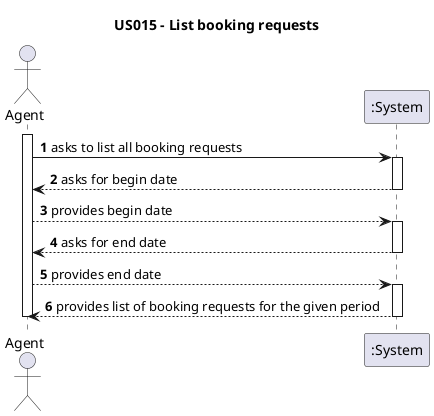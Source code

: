 @startuml
'https://plantuml.com/sequence-diagram

title US015 - List booking requests

autonumber

actor Agent as ag
participant ":System" as sys

activate ag
ag -> sys : asks to list all booking requests
activate sys
sys --> ag : asks for begin date
deactivate sys
ag --> sys : provides begin date
activate sys
sys --> ag : asks for end date
deactivate sys
ag --> sys : provides end date
activate sys
sys --> ag : provides list of booking requests for the given period
deactivate sys
deactivate ag



@enduml